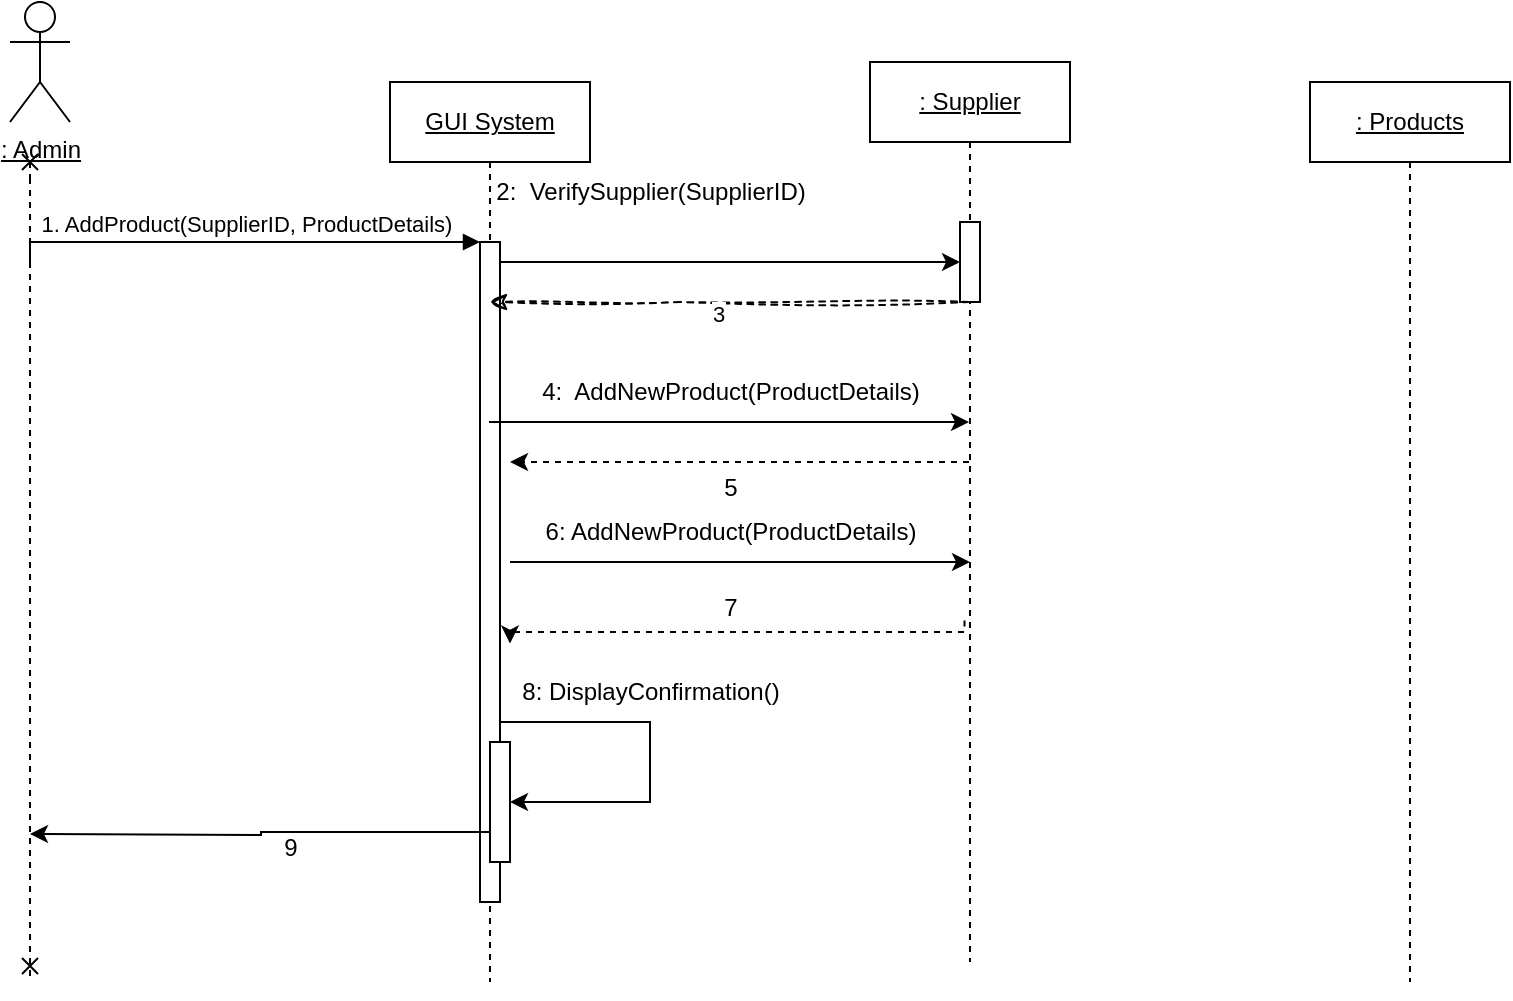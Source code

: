<mxfile version="24.7.5">
  <diagram name="Page-1" id="2YBvvXClWsGukQMizWep">
    <mxGraphModel dx="705" dy="545" grid="1" gridSize="10" guides="1" tooltips="1" connect="1" arrows="1" fold="1" page="1" pageScale="1" pageWidth="850" pageHeight="1100" math="0" shadow="0">
      <root>
        <mxCell id="0" />
        <mxCell id="1" parent="0" />
        <mxCell id="aM9ryv3xv72pqoxQDRHE-5" value="&lt;u&gt;GUI System&lt;/u&gt;" style="shape=umlLifeline;perimeter=lifelinePerimeter;whiteSpace=wrap;html=1;container=0;dropTarget=0;collapsible=0;recursiveResize=0;outlineConnect=0;portConstraint=eastwest;newEdgeStyle={&quot;edgeStyle&quot;:&quot;elbowEdgeStyle&quot;,&quot;elbow&quot;:&quot;vertical&quot;,&quot;curved&quot;:0,&quot;rounded&quot;:0};" parent="1" vertex="1">
          <mxGeometry x="210" y="40" width="100" height="450" as="geometry" />
        </mxCell>
        <mxCell id="Q_Jy_U-GVRsSF5WUOLQj-22" style="edgeStyle=orthogonalEdgeStyle;rounded=0;orthogonalLoop=1;jettySize=auto;html=1;elbow=vertical;entryX=1;entryY=0.5;entryDx=0;entryDy=0;" parent="aM9ryv3xv72pqoxQDRHE-5" target="Q_Jy_U-GVRsSF5WUOLQj-21" edge="1">
          <mxGeometry relative="1" as="geometry">
            <mxPoint x="110" y="360" as="targetPoint" />
            <mxPoint x="55" y="320" as="sourcePoint" />
            <Array as="points">
              <mxPoint x="130" y="320" />
              <mxPoint x="130" y="360" />
            </Array>
          </mxGeometry>
        </mxCell>
        <mxCell id="aM9ryv3xv72pqoxQDRHE-6" value="" style="html=1;points=[];perimeter=orthogonalPerimeter;outlineConnect=0;targetShapes=umlLifeline;portConstraint=eastwest;newEdgeStyle={&quot;edgeStyle&quot;:&quot;elbowEdgeStyle&quot;,&quot;elbow&quot;:&quot;vertical&quot;,&quot;curved&quot;:0,&quot;rounded&quot;:0};" parent="aM9ryv3xv72pqoxQDRHE-5" vertex="1">
          <mxGeometry x="45" y="80" width="10" height="330" as="geometry" />
        </mxCell>
        <mxCell id="aM9ryv3xv72pqoxQDRHE-7" value="1. AddProduct(SupplierID, ProductDetails)" style="html=1;verticalAlign=bottom;endArrow=block;edgeStyle=elbowEdgeStyle;elbow=vertical;curved=0;rounded=0;" parent="1" target="aM9ryv3xv72pqoxQDRHE-6" edge="1">
          <mxGeometry relative="1" as="geometry">
            <mxPoint x="30" y="130" as="sourcePoint" />
            <Array as="points">
              <mxPoint x="180" y="120" />
            </Array>
          </mxGeometry>
        </mxCell>
        <mxCell id="Q_Jy_U-GVRsSF5WUOLQj-3" value="2:&amp;nbsp; VerifySupplier(SupplierID) " style="text;html=1;align=center;verticalAlign=middle;resizable=0;points=[];autosize=1;strokeColor=none;fillColor=none;" parent="1" vertex="1">
          <mxGeometry x="250" y="80" width="180" height="30" as="geometry" />
        </mxCell>
        <mxCell id="Q_Jy_U-GVRsSF5WUOLQj-4" value="&lt;u&gt;:&amp;nbsp;Supplier&lt;/u&gt;" style="shape=umlLifeline;perimeter=lifelinePerimeter;whiteSpace=wrap;html=1;container=0;dropTarget=0;collapsible=0;recursiveResize=0;outlineConnect=0;portConstraint=eastwest;newEdgeStyle={&quot;edgeStyle&quot;:&quot;elbowEdgeStyle&quot;,&quot;elbow&quot;:&quot;vertical&quot;,&quot;curved&quot;:0,&quot;rounded&quot;:0};" parent="1" vertex="1">
          <mxGeometry x="450" y="30" width="100" height="450" as="geometry" />
        </mxCell>
        <mxCell id="Q_Jy_U-GVRsSF5WUOLQj-6" value="" style="html=1;points=[];perimeter=orthogonalPerimeter;outlineConnect=0;targetShapes=umlLifeline;portConstraint=eastwest;newEdgeStyle={&quot;edgeStyle&quot;:&quot;elbowEdgeStyle&quot;,&quot;elbow&quot;:&quot;vertical&quot;,&quot;curved&quot;:0,&quot;rounded&quot;:0};" parent="Q_Jy_U-GVRsSF5WUOLQj-4" vertex="1">
          <mxGeometry x="45" y="80" width="10" height="40" as="geometry" />
        </mxCell>
        <mxCell id="Q_Jy_U-GVRsSF5WUOLQj-7" style="edgeStyle=elbowEdgeStyle;rounded=0;orthogonalLoop=1;jettySize=auto;html=1;elbow=vertical;curved=0;sketch=1;curveFitting=1;jiggle=2;dashed=1;" parent="1" source="Q_Jy_U-GVRsSF5WUOLQj-4" edge="1">
          <mxGeometry relative="1" as="geometry">
            <mxPoint x="415" y="150" as="sourcePoint" />
            <mxPoint x="260" y="150" as="targetPoint" />
          </mxGeometry>
        </mxCell>
        <mxCell id="Q_Jy_U-GVRsSF5WUOLQj-8" value="3" style="edgeLabel;html=1;align=center;verticalAlign=middle;resizable=0;points=[];" parent="Q_Jy_U-GVRsSF5WUOLQj-7" vertex="1" connectable="0">
          <mxGeometry x="0.048" y="6" relative="1" as="geometry">
            <mxPoint as="offset" />
          </mxGeometry>
        </mxCell>
        <mxCell id="Q_Jy_U-GVRsSF5WUOLQj-10" value="&lt;u&gt;:&amp;nbsp;Products&lt;/u&gt;" style="shape=umlLifeline;perimeter=lifelinePerimeter;whiteSpace=wrap;html=1;container=0;dropTarget=0;collapsible=0;recursiveResize=0;outlineConnect=0;portConstraint=eastwest;newEdgeStyle={&quot;edgeStyle&quot;:&quot;elbowEdgeStyle&quot;,&quot;elbow&quot;:&quot;vertical&quot;,&quot;curved&quot;:0,&quot;rounded&quot;:0};" parent="1" vertex="1">
          <mxGeometry x="670" y="40" width="100" height="450" as="geometry" />
        </mxCell>
        <mxCell id="Q_Jy_U-GVRsSF5WUOLQj-9" style="edgeStyle=elbowEdgeStyle;rounded=0;orthogonalLoop=1;jettySize=auto;html=1;elbow=vertical;curved=0;" parent="1" target="Q_Jy_U-GVRsSF5WUOLQj-4" edge="1">
          <mxGeometry relative="1" as="geometry">
            <mxPoint x="609.5" y="210" as="targetPoint" />
            <mxPoint x="259.5" y="210" as="sourcePoint" />
          </mxGeometry>
        </mxCell>
        <mxCell id="Q_Jy_U-GVRsSF5WUOLQj-12" value="4:&amp;nbsp; AddNewProduct(ProductDetails)  " style="text;html=1;align=center;verticalAlign=middle;resizable=0;points=[];autosize=1;strokeColor=none;fillColor=none;" parent="1" vertex="1">
          <mxGeometry x="275" y="180" width="210" height="30" as="geometry" />
        </mxCell>
        <mxCell id="Q_Jy_U-GVRsSF5WUOLQj-13" style="edgeStyle=elbowEdgeStyle;rounded=0;orthogonalLoop=1;jettySize=auto;html=1;elbow=vertical;curved=0;dashed=1;" parent="1" source="Q_Jy_U-GVRsSF5WUOLQj-4" edge="1">
          <mxGeometry relative="1" as="geometry">
            <mxPoint x="380" y="230" as="sourcePoint" />
            <mxPoint x="270" y="230" as="targetPoint" />
          </mxGeometry>
        </mxCell>
        <mxCell id="Q_Jy_U-GVRsSF5WUOLQj-14" value="5" style="text;html=1;align=center;verticalAlign=middle;resizable=0;points=[];autosize=1;strokeColor=none;fillColor=none;" parent="1" vertex="1">
          <mxGeometry x="365" y="228" width="30" height="30" as="geometry" />
        </mxCell>
        <mxCell id="Q_Jy_U-GVRsSF5WUOLQj-15" style="edgeStyle=elbowEdgeStyle;rounded=0;orthogonalLoop=1;jettySize=auto;html=1;elbow=vertical;curved=0;" parent="1" edge="1">
          <mxGeometry relative="1" as="geometry">
            <mxPoint x="500" y="280" as="targetPoint" />
            <mxPoint x="270" y="280" as="sourcePoint" />
          </mxGeometry>
        </mxCell>
        <mxCell id="Q_Jy_U-GVRsSF5WUOLQj-18" value="6: AddNewProduct(ProductDetails) " style="text;html=1;align=center;verticalAlign=middle;resizable=0;points=[];autosize=1;strokeColor=none;fillColor=none;" parent="1" vertex="1">
          <mxGeometry x="275" y="250" width="210" height="30" as="geometry" />
        </mxCell>
        <mxCell id="Q_Jy_U-GVRsSF5WUOLQj-19" style="edgeStyle=elbowEdgeStyle;rounded=0;orthogonalLoop=1;jettySize=auto;html=1;elbow=vertical;curved=0;dashed=1;exitX=0.075;exitY=0.308;exitDx=0;exitDy=0;exitPerimeter=0;" parent="1" edge="1">
          <mxGeometry relative="1" as="geometry">
            <mxPoint x="497.25" y="309.24" as="sourcePoint" />
            <mxPoint x="270" y="320.78" as="targetPoint" />
          </mxGeometry>
        </mxCell>
        <mxCell id="Q_Jy_U-GVRsSF5WUOLQj-21" value="" style="whiteSpace=wrap;html=1;" parent="1" vertex="1">
          <mxGeometry x="260" y="370" width="10" height="60" as="geometry" />
        </mxCell>
        <mxCell id="Q_Jy_U-GVRsSF5WUOLQj-24" value="8:&amp;nbsp;DisplayConfirmation()" style="text;html=1;align=center;verticalAlign=middle;resizable=0;points=[];autosize=1;strokeColor=none;fillColor=none;" parent="1" vertex="1">
          <mxGeometry x="265" y="330" width="150" height="30" as="geometry" />
        </mxCell>
        <mxCell id="Q_Jy_U-GVRsSF5WUOLQj-27" value="9" style="text;html=1;align=center;verticalAlign=middle;resizable=0;points=[];autosize=1;strokeColor=none;fillColor=none;" parent="1" vertex="1">
          <mxGeometry x="145" y="408" width="30" height="30" as="geometry" />
        </mxCell>
        <mxCell id="Q_Jy_U-GVRsSF5WUOLQj-30" style="edgeStyle=orthogonalEdgeStyle;rounded=0;orthogonalLoop=1;jettySize=auto;html=1;exitX=0;exitY=0.75;exitDx=0;exitDy=0;" parent="1" source="Q_Jy_U-GVRsSF5WUOLQj-21" edge="1">
          <mxGeometry relative="1" as="geometry">
            <mxPoint x="30" y="416" as="targetPoint" />
          </mxGeometry>
        </mxCell>
        <mxCell id="Q_Jy_U-GVRsSF5WUOLQj-31" value="" style="edgeStyle=none;orthogonalLoop=1;jettySize=auto;html=1;rounded=0;dashed=1;endArrow=cross;endFill=0;" parent="1" edge="1">
          <mxGeometry width="100" relative="1" as="geometry">
            <mxPoint x="30" y="88" as="sourcePoint" />
            <mxPoint x="30" y="490" as="targetPoint" />
            <Array as="points" />
          </mxGeometry>
        </mxCell>
        <mxCell id="Q_Jy_U-GVRsSF5WUOLQj-33" value="" style="edgeStyle=none;orthogonalLoop=1;jettySize=auto;html=1;rounded=0;dashed=1;endArrow=cross;endFill=0;" parent="1" edge="1">
          <mxGeometry width="100" relative="1" as="geometry">
            <mxPoint x="30" y="80" as="sourcePoint" />
            <mxPoint x="30" y="88" as="targetPoint" />
            <Array as="points" />
          </mxGeometry>
        </mxCell>
        <mxCell id="Q_Jy_U-GVRsSF5WUOLQj-34" value="&lt;u&gt;: Admin&lt;/u&gt;" style="shape=umlActor;verticalLabelPosition=bottom;verticalAlign=top;html=1;outlineConnect=0;" parent="1" vertex="1">
          <mxGeometry x="20" width="30" height="60" as="geometry" />
        </mxCell>
        <mxCell id="Q_Jy_U-GVRsSF5WUOLQj-35" value="7" style="text;html=1;align=center;verticalAlign=middle;resizable=0;points=[];autosize=1;strokeColor=none;fillColor=none;" parent="1" vertex="1">
          <mxGeometry x="365" y="288" width="30" height="30" as="geometry" />
        </mxCell>
        <mxCell id="Q_Jy_U-GVRsSF5WUOLQj-1" style="edgeStyle=elbowEdgeStyle;rounded=0;orthogonalLoop=1;jettySize=auto;html=1;elbow=vertical;curved=0;" parent="1" source="aM9ryv3xv72pqoxQDRHE-6" target="Q_Jy_U-GVRsSF5WUOLQj-6" edge="1">
          <mxGeometry relative="1" as="geometry">
            <mxPoint x="430" y="130" as="targetPoint" />
            <Array as="points">
              <mxPoint x="380" y="130" />
            </Array>
          </mxGeometry>
        </mxCell>
      </root>
    </mxGraphModel>
  </diagram>
</mxfile>
